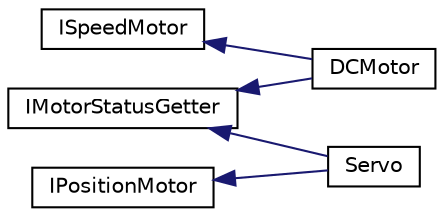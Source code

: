 digraph "Graphical Class Hierarchy"
{
  edge [fontname="Helvetica",fontsize="10",labelfontname="Helvetica",labelfontsize="10"];
  node [fontname="Helvetica",fontsize="10",shape=record];
  rankdir="LR";
  Node41 [label="IMotorStatusGetter",height=0.2,width=0.4,color="black", fillcolor="white", style="filled",URL="$class_i_motor_status_getter.html"];
  Node41 -> Node1 [dir="back",color="midnightblue",fontsize="10",style="solid",fontname="Helvetica"];
  Node1 [label="DCMotor",height=0.2,width=0.4,color="black", fillcolor="white", style="filled",URL="$class_d_c_motor.html"];
  Node41 -> Node36 [dir="back",color="midnightblue",fontsize="10",style="solid",fontname="Helvetica"];
  Node36 [label="Servo",height=0.2,width=0.4,color="black", fillcolor="white", style="filled",URL="$class_servo.html"];
  Node35 [label="IPositionMotor",height=0.2,width=0.4,color="black", fillcolor="white", style="filled",URL="$class_i_position_motor.html"];
  Node35 -> Node36 [dir="back",color="midnightblue",fontsize="10",style="solid",fontname="Helvetica"];
  Node0 [label="ISpeedMotor",height=0.2,width=0.4,color="black", fillcolor="white", style="filled",URL="$class_i_speed_motor.html"];
  Node0 -> Node1 [dir="back",color="midnightblue",fontsize="10",style="solid",fontname="Helvetica"];
}
